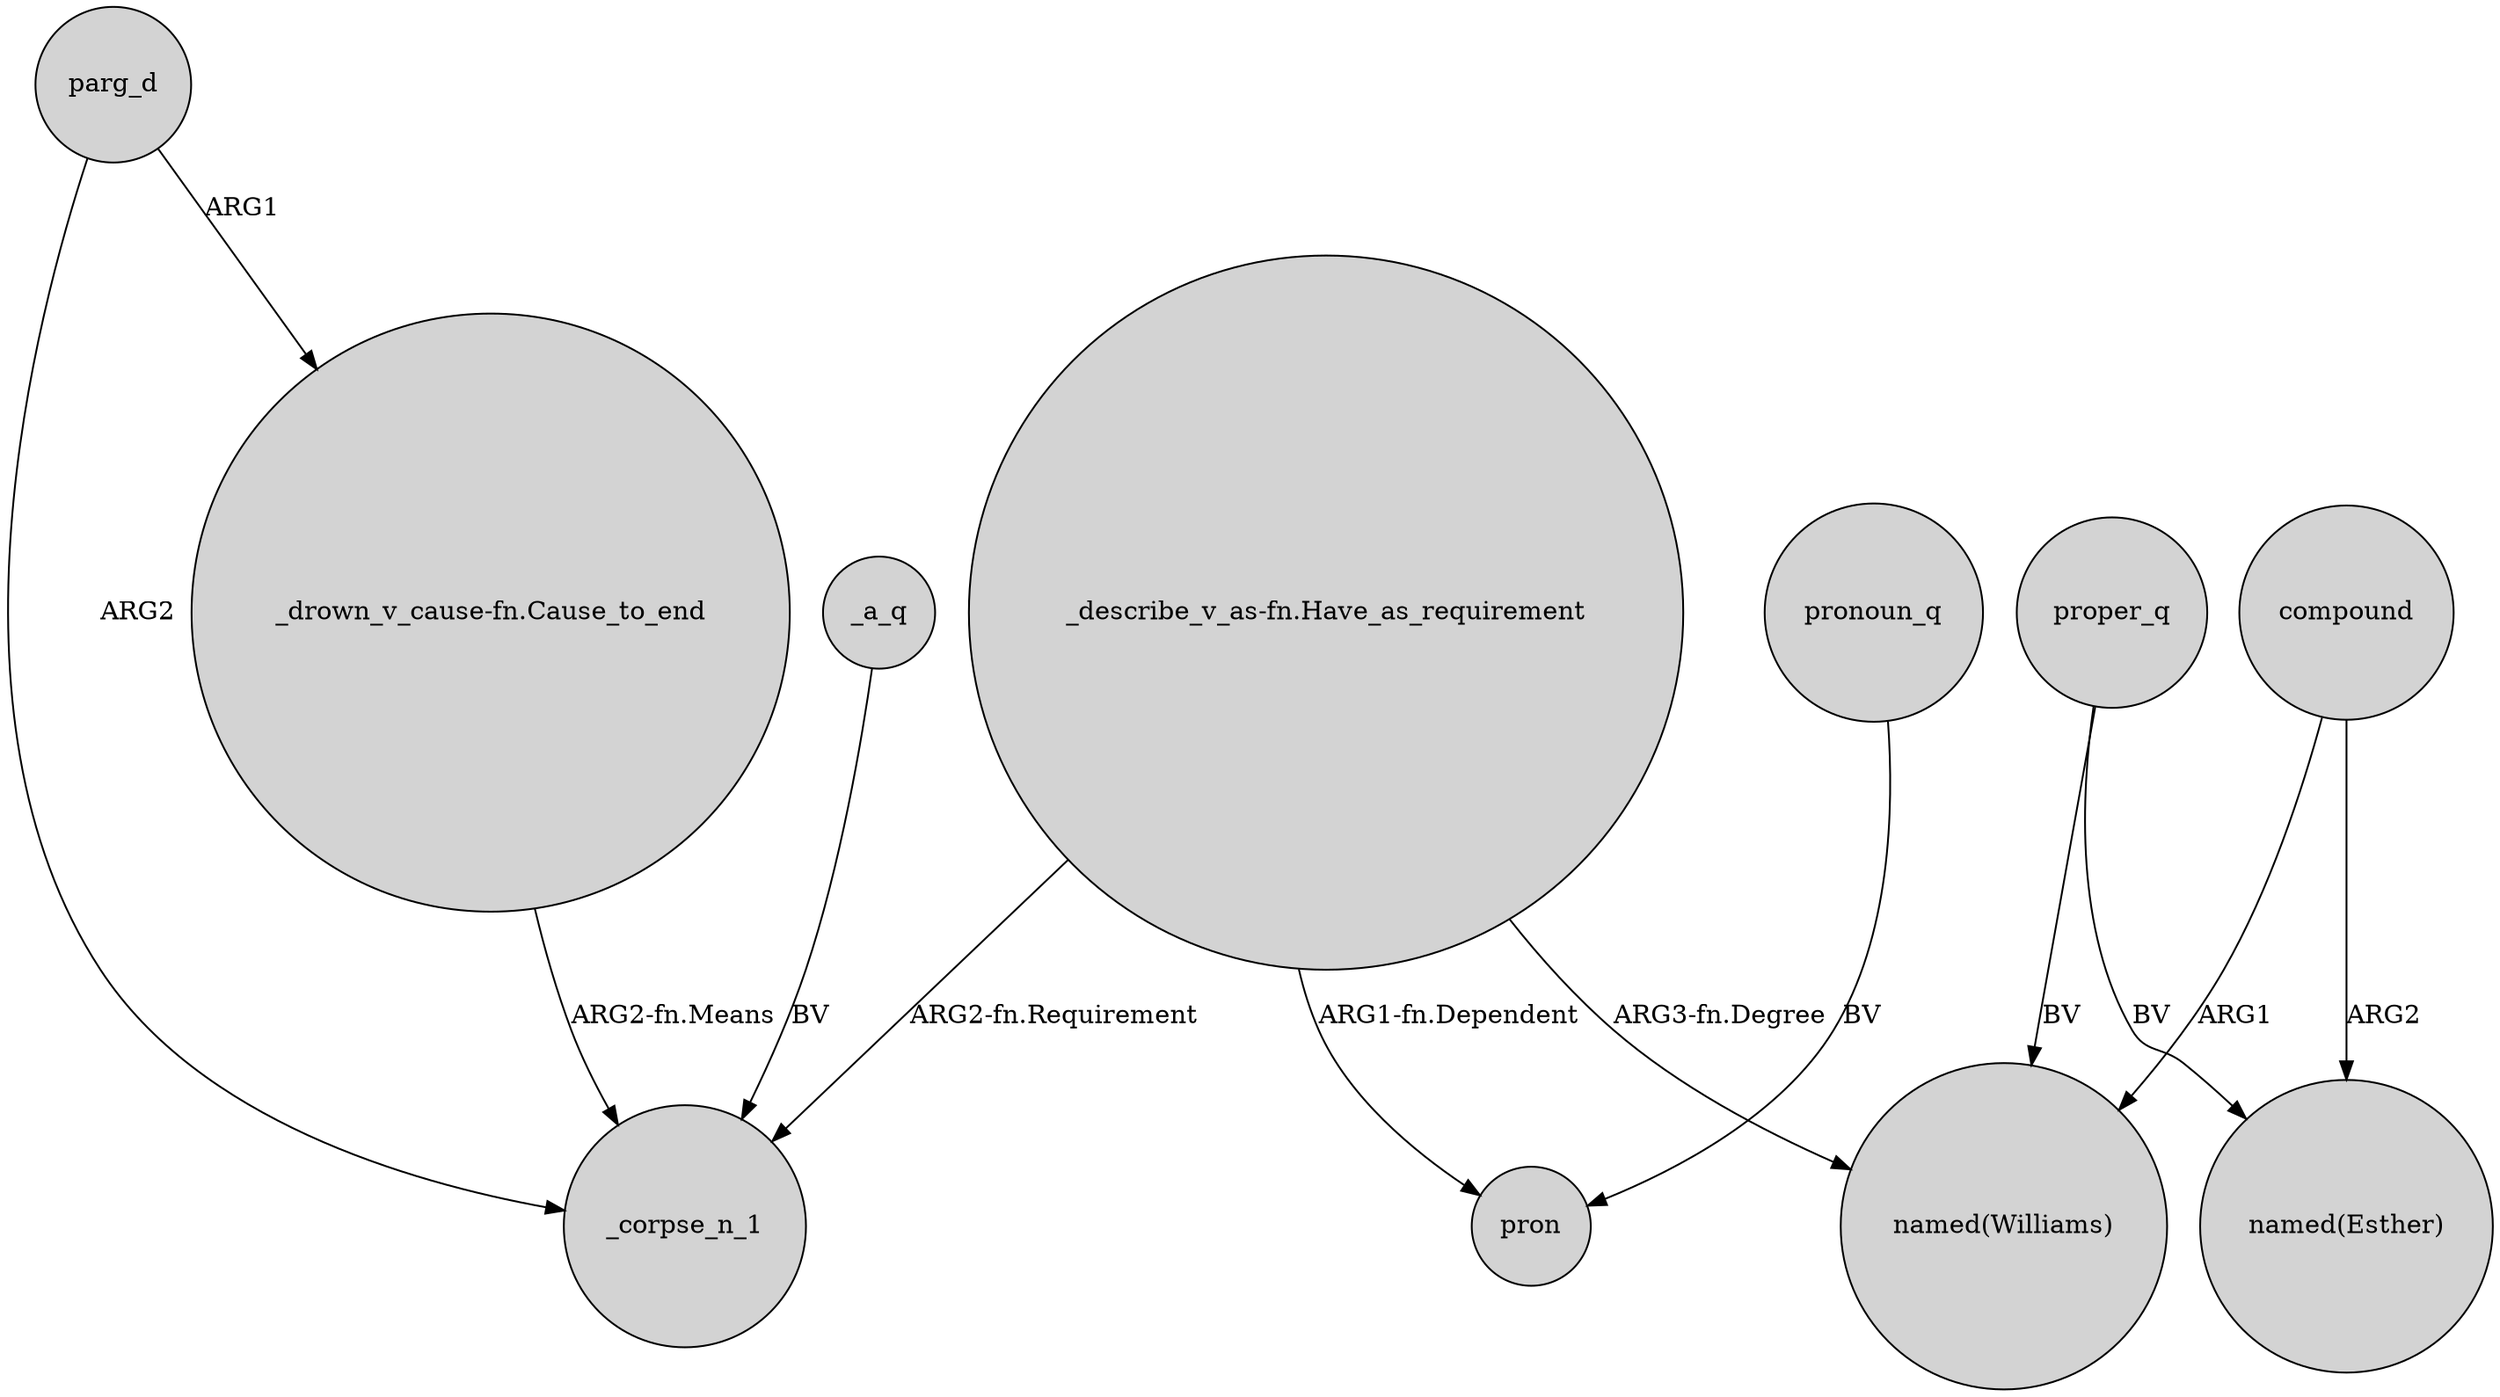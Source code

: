 digraph {
	node [shape=circle style=filled]
	parg_d -> "_drown_v_cause-fn.Cause_to_end" [label=ARG1]
	compound -> "named(Williams)" [label=ARG1]
	"_describe_v_as-fn.Have_as_requirement" -> _corpse_n_1 [label="ARG2-fn.Requirement"]
	compound -> "named(Esther)" [label=ARG2]
	proper_q -> "named(Esther)" [label=BV]
	parg_d -> _corpse_n_1 [label=ARG2]
	_a_q -> _corpse_n_1 [label=BV]
	proper_q -> "named(Williams)" [label=BV]
	"_describe_v_as-fn.Have_as_requirement" -> pron [label="ARG1-fn.Dependent"]
	"_drown_v_cause-fn.Cause_to_end" -> _corpse_n_1 [label="ARG2-fn.Means"]
	"_describe_v_as-fn.Have_as_requirement" -> "named(Williams)" [label="ARG3-fn.Degree"]
	pronoun_q -> pron [label=BV]
}
